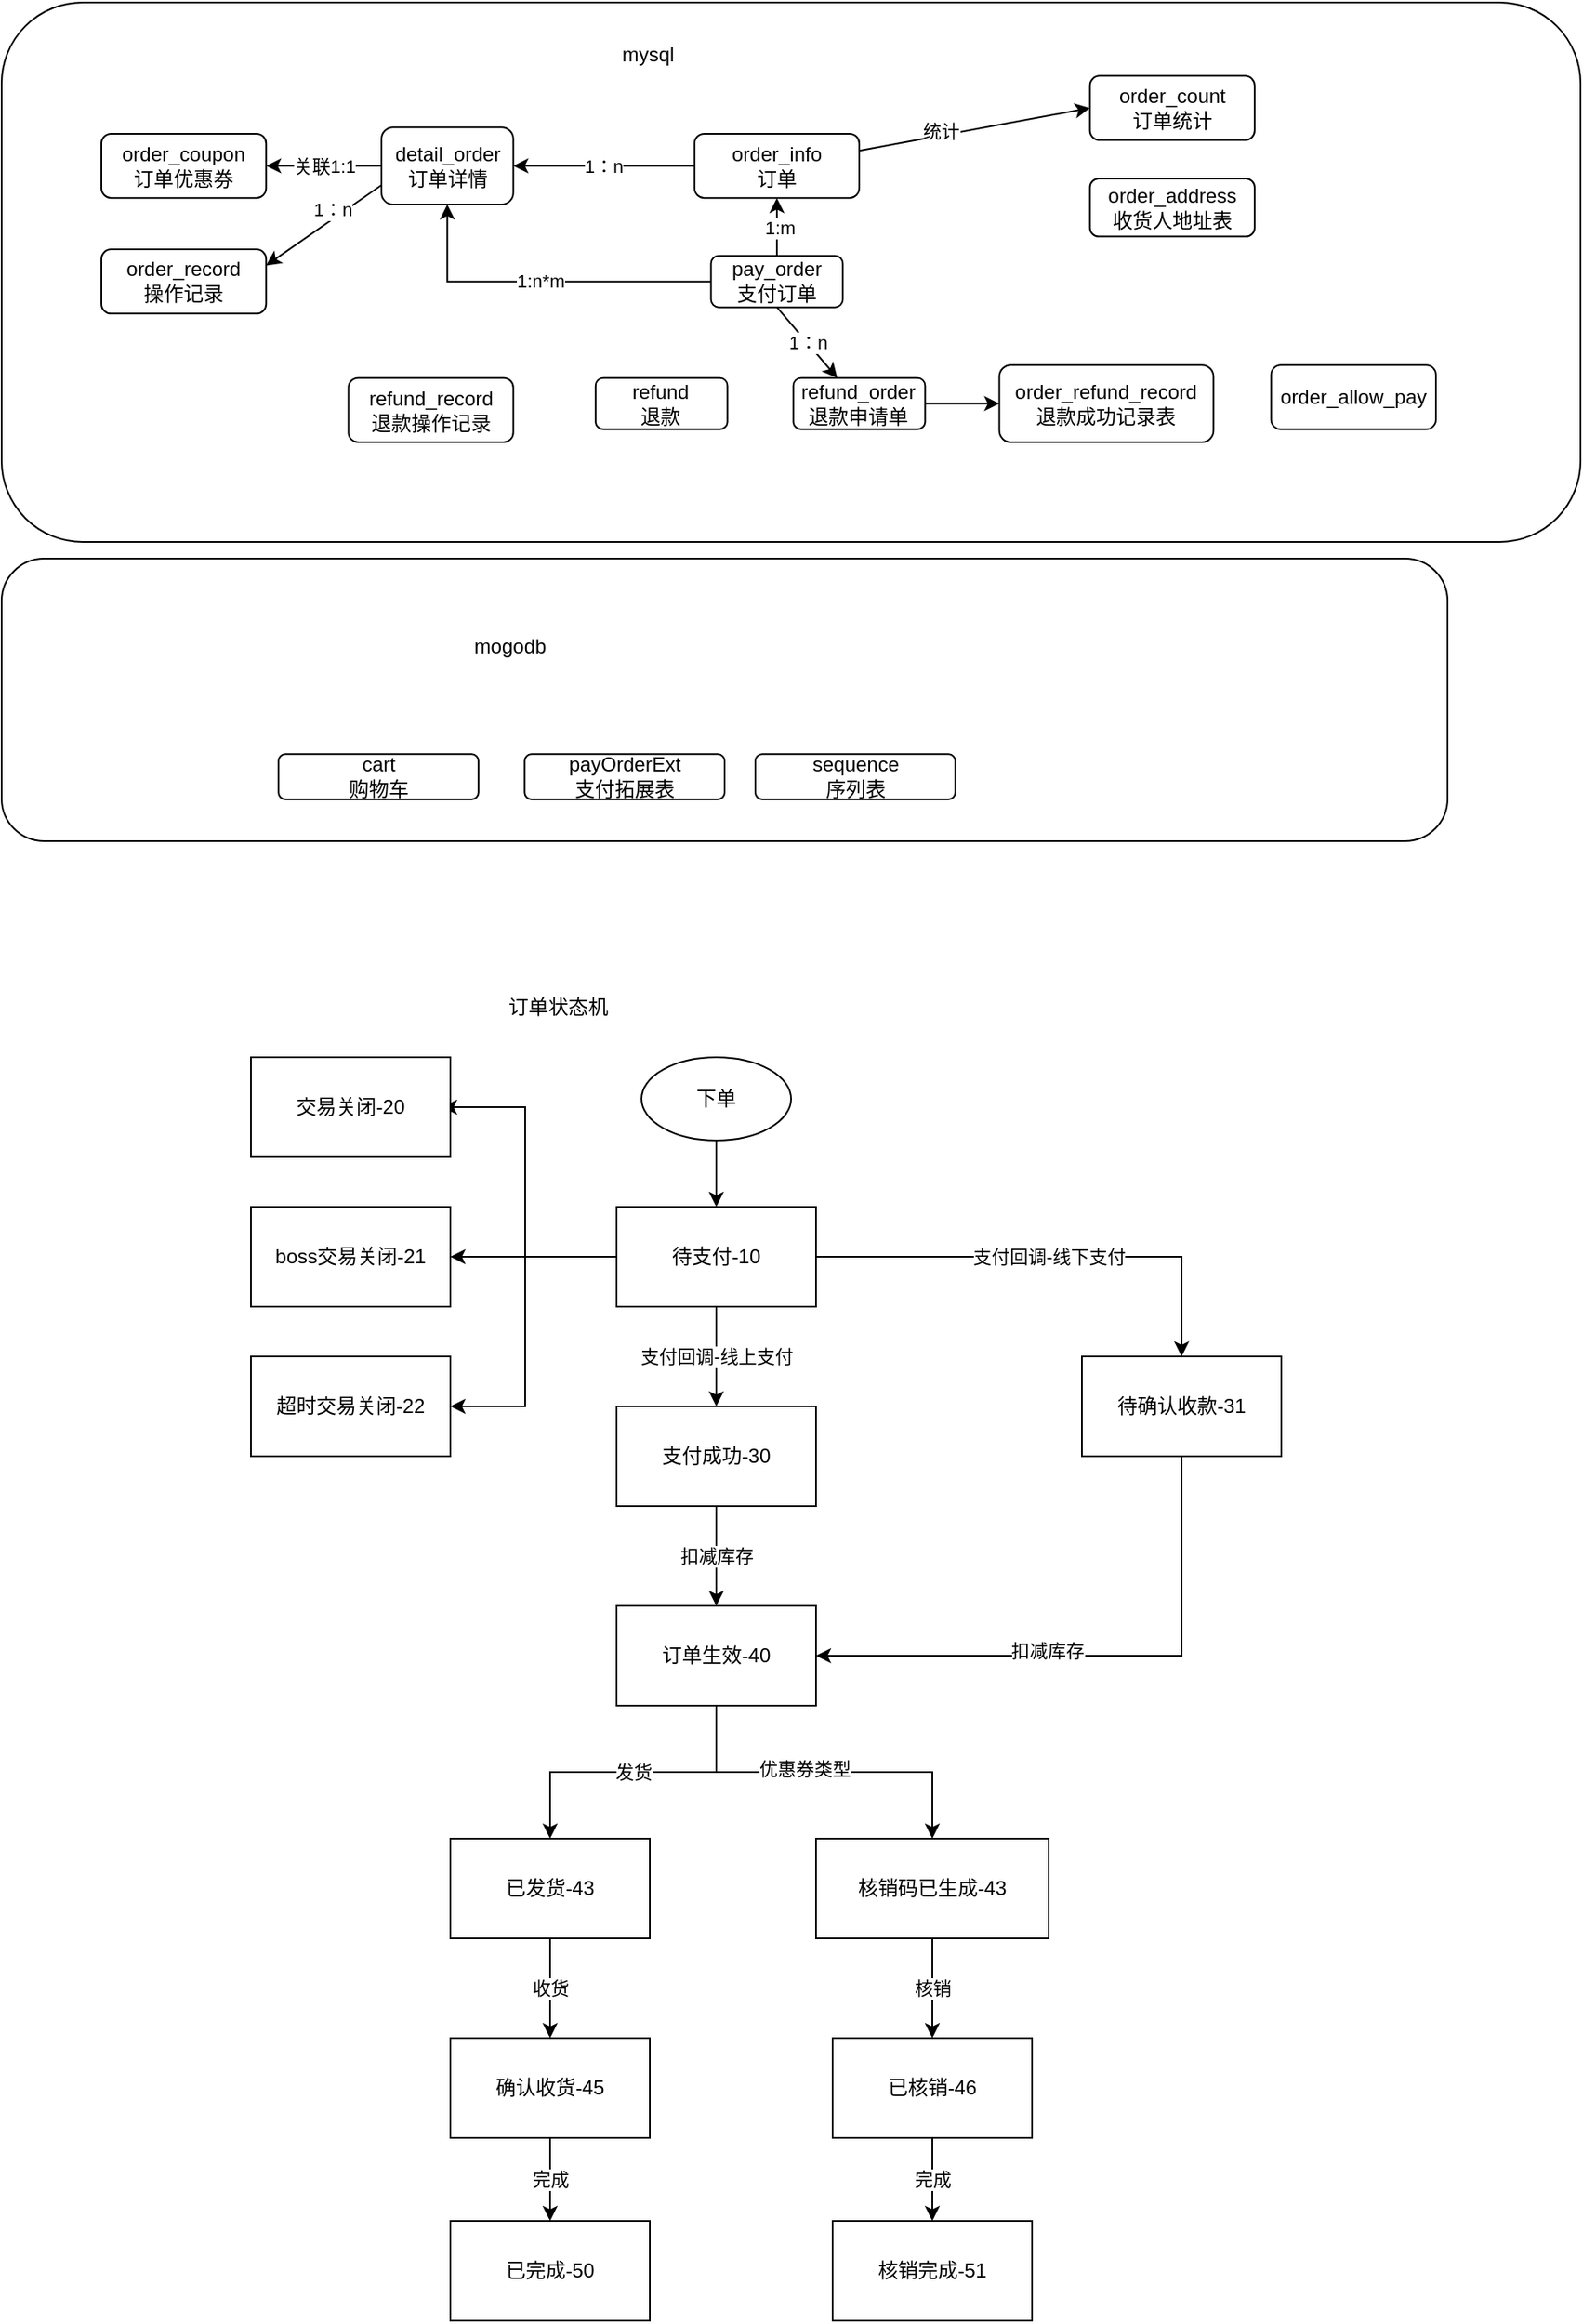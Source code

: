 <mxfile version="15.9.6" type="github">
  <diagram id="EWTMvo6TOPglx_T6JL5v" name="Page-1">
    <mxGraphModel dx="1135" dy="665" grid="1" gridSize="10" guides="1" tooltips="1" connect="1" arrows="1" fold="1" page="1" pageScale="1" pageWidth="1169" pageHeight="1654" math="0" shadow="0">
      <root>
        <mxCell id="0" />
        <mxCell id="1" parent="0" />
        <mxCell id="YO0xK3QG9ak5ILaGwRV--3" value="" style="group" parent="1" vertex="1" connectable="0">
          <mxGeometry x="120" y="40" width="870" height="300" as="geometry" />
        </mxCell>
        <mxCell id="YO0xK3QG9ak5ILaGwRV--30" value="" style="rounded=1;whiteSpace=wrap;html=1;" parent="YO0xK3QG9ak5ILaGwRV--3" vertex="1">
          <mxGeometry x="-80" y="-24.56" width="950" height="324.56" as="geometry" />
        </mxCell>
        <mxCell id="YO0xK3QG9ak5ILaGwRV--1" value="" style="group" parent="YO0xK3QG9ak5ILaGwRV--3" vertex="1" connectable="0">
          <mxGeometry x="-20" y="19.65" width="803" height="220.35" as="geometry" />
        </mxCell>
        <mxCell id="30Ag1pgipsQYN-MuEO8W-1" value="detail_order&lt;br&gt;订单详情" style="rounded=1;whiteSpace=wrap;html=1;direction=south;" parent="YO0xK3QG9ak5ILaGwRV--1" vertex="1">
          <mxGeometry x="168.531" y="30.926" width="79.309" height="46.389" as="geometry" />
        </mxCell>
        <mxCell id="30Ag1pgipsQYN-MuEO8W-2" value="order_address&lt;br&gt;收货人地址表" style="rounded=1;whiteSpace=wrap;html=1;" parent="YO0xK3QG9ak5ILaGwRV--1" vertex="1">
          <mxGeometry x="594.815" y="61.853" width="99.136" height="34.792" as="geometry" />
        </mxCell>
        <mxCell id="30Ag1pgipsQYN-MuEO8W-3" value="order_allow_pay" style="rounded=1;whiteSpace=wrap;html=1;" parent="YO0xK3QG9ak5ILaGwRV--1" vertex="1">
          <mxGeometry x="703.864" y="173.961" width="99.136" height="38.658" as="geometry" />
        </mxCell>
        <mxCell id="30Ag1pgipsQYN-MuEO8W-4" value="order_count&lt;br&gt;订单统计" style="rounded=1;whiteSpace=wrap;html=1;" parent="YO0xK3QG9ak5ILaGwRV--1" vertex="1">
          <mxGeometry x="594.815" width="99.136" height="38.658" as="geometry" />
        </mxCell>
        <mxCell id="30Ag1pgipsQYN-MuEO8W-5" value="order_coupon&lt;br&gt;订单优惠券" style="rounded=1;whiteSpace=wrap;html=1;" parent="YO0xK3QG9ak5ILaGwRV--1" vertex="1">
          <mxGeometry y="34.792" width="99.136" height="38.658" as="geometry" />
        </mxCell>
        <mxCell id="30Ag1pgipsQYN-MuEO8W-20" value="关联1:1" style="edgeStyle=none;rounded=0;orthogonalLoop=1;jettySize=auto;html=1;exitX=0.5;exitY=1;exitDx=0;exitDy=0;entryX=1;entryY=0.5;entryDx=0;entryDy=0;" parent="YO0xK3QG9ak5ILaGwRV--1" source="30Ag1pgipsQYN-MuEO8W-1" target="30Ag1pgipsQYN-MuEO8W-5" edge="1">
          <mxGeometry relative="1" as="geometry" />
        </mxCell>
        <mxCell id="30Ag1pgipsQYN-MuEO8W-19" style="edgeStyle=none;rounded=0;orthogonalLoop=1;jettySize=auto;html=1;entryX=0;entryY=0.5;entryDx=0;entryDy=0;" parent="YO0xK3QG9ak5ILaGwRV--1" source="30Ag1pgipsQYN-MuEO8W-6" target="30Ag1pgipsQYN-MuEO8W-4" edge="1">
          <mxGeometry relative="1" as="geometry" />
        </mxCell>
        <mxCell id="30Ag1pgipsQYN-MuEO8W-21" value="统计" style="edgeLabel;html=1;align=center;verticalAlign=middle;resizable=0;points=[];" parent="30Ag1pgipsQYN-MuEO8W-19" vertex="1" connectable="0">
          <mxGeometry x="-0.289" y="3" relative="1" as="geometry">
            <mxPoint as="offset" />
          </mxGeometry>
        </mxCell>
        <mxCell id="30Ag1pgipsQYN-MuEO8W-25" value="1：n" style="edgeStyle=none;rounded=0;orthogonalLoop=1;jettySize=auto;html=1;exitX=0;exitY=0.5;exitDx=0;exitDy=0;entryX=0.5;entryY=0;entryDx=0;entryDy=0;" parent="YO0xK3QG9ak5ILaGwRV--1" source="30Ag1pgipsQYN-MuEO8W-6" target="30Ag1pgipsQYN-MuEO8W-1" edge="1">
          <mxGeometry relative="1" as="geometry">
            <Array as="points">
              <mxPoint x="307.321" y="54.121" />
            </Array>
          </mxGeometry>
        </mxCell>
        <mxCell id="30Ag1pgipsQYN-MuEO8W-6" value="order_info&lt;br&gt;订单" style="rounded=1;whiteSpace=wrap;html=1;" parent="YO0xK3QG9ak5ILaGwRV--1" vertex="1">
          <mxGeometry x="356.889" y="34.792" width="99.136" height="38.658" as="geometry" />
        </mxCell>
        <mxCell id="30Ag1pgipsQYN-MuEO8W-7" value="order_record&lt;br&gt;操作记录" style="rounded=1;whiteSpace=wrap;html=1;" parent="YO0xK3QG9ak5ILaGwRV--1" vertex="1">
          <mxGeometry y="104.376" width="99.136" height="38.658" as="geometry" />
        </mxCell>
        <mxCell id="30Ag1pgipsQYN-MuEO8W-23" value="1：n" style="edgeStyle=none;rounded=0;orthogonalLoop=1;jettySize=auto;html=1;exitX=0.75;exitY=1;exitDx=0;exitDy=0;entryX=1;entryY=0.25;entryDx=0;entryDy=0;" parent="YO0xK3QG9ak5ILaGwRV--1" source="30Ag1pgipsQYN-MuEO8W-1" target="30Ag1pgipsQYN-MuEO8W-7" edge="1">
          <mxGeometry x="-0.239" y="-5" relative="1" as="geometry">
            <mxPoint as="offset" />
          </mxGeometry>
        </mxCell>
        <mxCell id="30Ag1pgipsQYN-MuEO8W-8" value="order_refund_record&lt;br&gt;退款成功记录表" style="rounded=1;whiteSpace=wrap;html=1;" parent="YO0xK3QG9ak5ILaGwRV--1" vertex="1">
          <mxGeometry x="540.29" y="173.961" width="128.877" height="46.389" as="geometry" />
        </mxCell>
        <mxCell id="V0exd360Og3imyfxgmil-1" style="edgeStyle=orthogonalEdgeStyle;rounded=0;orthogonalLoop=1;jettySize=auto;html=1;exitX=0.5;exitY=0;exitDx=0;exitDy=0;entryX=0.5;entryY=1;entryDx=0;entryDy=0;" parent="YO0xK3QG9ak5ILaGwRV--1" source="30Ag1pgipsQYN-MuEO8W-9" target="30Ag1pgipsQYN-MuEO8W-6" edge="1">
          <mxGeometry relative="1" as="geometry" />
        </mxCell>
        <mxCell id="V0exd360Og3imyfxgmil-2" value="1:m" style="edgeLabel;html=1;align=center;verticalAlign=middle;resizable=0;points=[];" parent="V0exd360Og3imyfxgmil-1" vertex="1" connectable="0">
          <mxGeometry x="-0.029" y="-1" relative="1" as="geometry">
            <mxPoint as="offset" />
          </mxGeometry>
        </mxCell>
        <mxCell id="V0exd360Og3imyfxgmil-4" value="1:n*m" style="edgeStyle=orthogonalEdgeStyle;rounded=0;orthogonalLoop=1;jettySize=auto;html=1;exitX=0;exitY=0.5;exitDx=0;exitDy=0;" parent="YO0xK3QG9ak5ILaGwRV--1" source="30Ag1pgipsQYN-MuEO8W-9" target="30Ag1pgipsQYN-MuEO8W-1" edge="1">
          <mxGeometry relative="1" as="geometry" />
        </mxCell>
        <mxCell id="30Ag1pgipsQYN-MuEO8W-9" value="pay_order&lt;br&gt;支付订单" style="rounded=1;whiteSpace=wrap;html=1;" parent="YO0xK3QG9ak5ILaGwRV--1" vertex="1">
          <mxGeometry x="366.802" y="108.242" width="79.309" height="30.926" as="geometry" />
        </mxCell>
        <mxCell id="30Ag1pgipsQYN-MuEO8W-10" value="refund&lt;br&gt;退款" style="rounded=1;whiteSpace=wrap;html=1;" parent="YO0xK3QG9ak5ILaGwRV--1" vertex="1">
          <mxGeometry x="297.407" y="181.692" width="79.309" height="30.926" as="geometry" />
        </mxCell>
        <mxCell id="30Ag1pgipsQYN-MuEO8W-30" style="edgeStyle=none;rounded=0;orthogonalLoop=1;jettySize=auto;html=1;exitX=1;exitY=0.5;exitDx=0;exitDy=0;" parent="YO0xK3QG9ak5ILaGwRV--1" source="30Ag1pgipsQYN-MuEO8W-11" target="30Ag1pgipsQYN-MuEO8W-8" edge="1">
          <mxGeometry relative="1" as="geometry" />
        </mxCell>
        <mxCell id="30Ag1pgipsQYN-MuEO8W-11" value="refund_order&lt;br&gt;退款申请单" style="rounded=1;whiteSpace=wrap;html=1;" parent="YO0xK3QG9ak5ILaGwRV--1" vertex="1">
          <mxGeometry x="416.37" y="181.692" width="79.309" height="30.926" as="geometry" />
        </mxCell>
        <mxCell id="30Ag1pgipsQYN-MuEO8W-29" value="1：n" style="edgeStyle=none;rounded=0;orthogonalLoop=1;jettySize=auto;html=1;exitX=0.5;exitY=1;exitDx=0;exitDy=0;" parent="YO0xK3QG9ak5ILaGwRV--1" source="30Ag1pgipsQYN-MuEO8W-9" target="30Ag1pgipsQYN-MuEO8W-11" edge="1">
          <mxGeometry relative="1" as="geometry" />
        </mxCell>
        <mxCell id="30Ag1pgipsQYN-MuEO8W-12" value="refund_record&lt;br&gt;退款操作记录" style="rounded=1;whiteSpace=wrap;html=1;" parent="YO0xK3QG9ak5ILaGwRV--1" vertex="1">
          <mxGeometry x="148.704" y="181.692" width="99.136" height="38.658" as="geometry" />
        </mxCell>
        <mxCell id="YO0xK3QG9ak5ILaGwRV--2" value="mysql" style="text;html=1;strokeColor=none;fillColor=none;align=center;verticalAlign=middle;whiteSpace=wrap;rounded=0;" parent="YO0xK3QG9ak5ILaGwRV--3" vertex="1">
          <mxGeometry x="280.333" width="58.0" height="14.737" as="geometry" />
        </mxCell>
        <mxCell id="V0exd360Og3imyfxgmil-31" value="" style="group" parent="1" vertex="1" connectable="0">
          <mxGeometry x="40" y="350" width="870" height="170" as="geometry" />
        </mxCell>
        <mxCell id="YO0xK3QG9ak5ILaGwRV--55" value="" style="rounded=1;whiteSpace=wrap;html=1;" parent="V0exd360Og3imyfxgmil-31" vertex="1">
          <mxGeometry width="870" height="170" as="geometry" />
        </mxCell>
        <mxCell id="YO0xK3QG9ak5ILaGwRV--25" value="cart&lt;br&gt;购物车" style="rounded=1;whiteSpace=wrap;html=1;" parent="V0exd360Og3imyfxgmil-31" vertex="1">
          <mxGeometry x="166.596" y="117.64" width="120.319" height="27.2" as="geometry" />
        </mxCell>
        <mxCell id="YO0xK3QG9ak5ILaGwRV--26" value="payOrderExt&lt;br&gt;支付拓展表" style="rounded=1;whiteSpace=wrap;html=1;" parent="V0exd360Og3imyfxgmil-31" vertex="1">
          <mxGeometry x="314.681" y="117.64" width="120.319" height="27.2" as="geometry" />
        </mxCell>
        <mxCell id="YO0xK3QG9ak5ILaGwRV--27" value="sequence&lt;br&gt;序列表" style="rounded=1;whiteSpace=wrap;html=1;" parent="V0exd360Og3imyfxgmil-31" vertex="1">
          <mxGeometry x="453.511" y="117.64" width="120.319" height="27.2" as="geometry" />
        </mxCell>
        <mxCell id="YO0xK3QG9ak5ILaGwRV--56" value="mogodb" style="text;html=1;strokeColor=none;fillColor=none;align=center;verticalAlign=middle;whiteSpace=wrap;rounded=0;" parent="V0exd360Og3imyfxgmil-31" vertex="1">
          <mxGeometry x="277.66" y="42.84" width="55.532" height="20.4" as="geometry" />
        </mxCell>
        <mxCell id="V0exd360Og3imyfxgmil-42" value="" style="group" parent="1" vertex="1" connectable="0">
          <mxGeometry x="190" y="610" width="545" height="800" as="geometry" />
        </mxCell>
        <mxCell id="V0exd360Og3imyfxgmil-5" value="下单" style="ellipse;whiteSpace=wrap;html=1;" parent="V0exd360Og3imyfxgmil-42" vertex="1">
          <mxGeometry x="235" y="40" width="90" height="50" as="geometry" />
        </mxCell>
        <mxCell id="V0exd360Og3imyfxgmil-17" value="" style="edgeStyle=orthogonalEdgeStyle;rounded=0;orthogonalLoop=1;jettySize=auto;html=1;" parent="V0exd360Og3imyfxgmil-42" edge="1">
          <mxGeometry relative="1" as="geometry">
            <mxPoint x="215" y="160" as="sourcePoint" />
            <mxPoint x="115" y="70" as="targetPoint" />
            <Array as="points">
              <mxPoint x="165" y="160" />
              <mxPoint x="165" y="70" />
            </Array>
          </mxGeometry>
        </mxCell>
        <mxCell id="V0exd360Og3imyfxgmil-19" value="" style="edgeStyle=orthogonalEdgeStyle;rounded=0;orthogonalLoop=1;jettySize=auto;html=1;entryX=1;entryY=0.5;entryDx=0;entryDy=0;" parent="V0exd360Og3imyfxgmil-42" target="V0exd360Og3imyfxgmil-18" edge="1">
          <mxGeometry relative="1" as="geometry">
            <mxPoint x="215" y="160" as="sourcePoint" />
            <mxPoint x="105" y="290" as="targetPoint" />
            <Array as="points">
              <mxPoint x="165" y="160" />
              <mxPoint x="165" y="250" />
            </Array>
          </mxGeometry>
        </mxCell>
        <mxCell id="V0exd360Og3imyfxgmil-6" value="待支付-10" style="whiteSpace=wrap;html=1;" parent="V0exd360Og3imyfxgmil-42" vertex="1">
          <mxGeometry x="220" y="130" width="120" height="60" as="geometry" />
        </mxCell>
        <mxCell id="V0exd360Og3imyfxgmil-7" value="" style="edgeStyle=orthogonalEdgeStyle;rounded=0;orthogonalLoop=1;jettySize=auto;html=1;" parent="V0exd360Og3imyfxgmil-42" source="V0exd360Og3imyfxgmil-5" target="V0exd360Og3imyfxgmil-6" edge="1">
          <mxGeometry relative="1" as="geometry" />
        </mxCell>
        <mxCell id="V0exd360Og3imyfxgmil-11" value="支付成功-30" style="whiteSpace=wrap;html=1;" parent="V0exd360Og3imyfxgmil-42" vertex="1">
          <mxGeometry x="220" y="250" width="120" height="60" as="geometry" />
        </mxCell>
        <mxCell id="V0exd360Og3imyfxgmil-12" value="支付回调-线上支付" style="edgeStyle=orthogonalEdgeStyle;rounded=0;orthogonalLoop=1;jettySize=auto;html=1;" parent="V0exd360Og3imyfxgmil-42" source="V0exd360Og3imyfxgmil-6" target="V0exd360Og3imyfxgmil-11" edge="1">
          <mxGeometry relative="1" as="geometry" />
        </mxCell>
        <mxCell id="V0exd360Og3imyfxgmil-13" value="boss交易关闭-21" style="whiteSpace=wrap;html=1;" parent="V0exd360Og3imyfxgmil-42" vertex="1">
          <mxGeometry y="130" width="120" height="60" as="geometry" />
        </mxCell>
        <mxCell id="V0exd360Og3imyfxgmil-14" value="" style="edgeStyle=orthogonalEdgeStyle;rounded=0;orthogonalLoop=1;jettySize=auto;html=1;" parent="V0exd360Og3imyfxgmil-42" source="V0exd360Og3imyfxgmil-6" target="V0exd360Og3imyfxgmil-13" edge="1">
          <mxGeometry relative="1" as="geometry" />
        </mxCell>
        <mxCell id="V0exd360Og3imyfxgmil-15" value="交易关闭-20" style="whiteSpace=wrap;html=1;" parent="V0exd360Og3imyfxgmil-42" vertex="1">
          <mxGeometry y="40" width="120" height="60" as="geometry" />
        </mxCell>
        <mxCell id="V0exd360Og3imyfxgmil-18" value="&lt;span&gt;超时交易关闭-22&lt;/span&gt;" style="whiteSpace=wrap;html=1;" parent="V0exd360Og3imyfxgmil-42" vertex="1">
          <mxGeometry y="220" width="120" height="60" as="geometry" />
        </mxCell>
        <mxCell id="V0exd360Og3imyfxgmil-22" value="订单生效-40" style="whiteSpace=wrap;html=1;" parent="V0exd360Og3imyfxgmil-42" vertex="1">
          <mxGeometry x="220" y="370" width="120" height="60" as="geometry" />
        </mxCell>
        <mxCell id="V0exd360Og3imyfxgmil-23" value="扣减库存" style="edgeStyle=orthogonalEdgeStyle;rounded=0;orthogonalLoop=1;jettySize=auto;html=1;" parent="V0exd360Og3imyfxgmil-42" source="V0exd360Og3imyfxgmil-11" target="V0exd360Og3imyfxgmil-22" edge="1">
          <mxGeometry relative="1" as="geometry" />
        </mxCell>
        <mxCell id="V0exd360Og3imyfxgmil-26" value="已发货-43" style="whiteSpace=wrap;html=1;" parent="V0exd360Og3imyfxgmil-42" vertex="1">
          <mxGeometry x="120" y="510" width="120" height="60" as="geometry" />
        </mxCell>
        <mxCell id="V0exd360Og3imyfxgmil-27" value="发货" style="edgeStyle=orthogonalEdgeStyle;rounded=0;orthogonalLoop=1;jettySize=auto;html=1;" parent="V0exd360Og3imyfxgmil-42" source="V0exd360Og3imyfxgmil-22" target="V0exd360Og3imyfxgmil-26" edge="1">
          <mxGeometry relative="1" as="geometry" />
        </mxCell>
        <mxCell id="V0exd360Og3imyfxgmil-29" value="核销码已生成-43" style="whiteSpace=wrap;html=1;" parent="V0exd360Og3imyfxgmil-42" vertex="1">
          <mxGeometry x="340" y="510" width="140" height="60" as="geometry" />
        </mxCell>
        <mxCell id="V0exd360Og3imyfxgmil-30" value="" style="edgeStyle=orthogonalEdgeStyle;rounded=0;orthogonalLoop=1;jettySize=auto;html=1;" parent="V0exd360Og3imyfxgmil-42" source="V0exd360Og3imyfxgmil-22" target="V0exd360Og3imyfxgmil-29" edge="1">
          <mxGeometry relative="1" as="geometry" />
        </mxCell>
        <mxCell id="V0exd360Og3imyfxgmil-32" value="优惠券类型" style="edgeLabel;html=1;align=center;verticalAlign=middle;resizable=0;points=[];" parent="V0exd360Og3imyfxgmil-30" vertex="1" connectable="0">
          <mxGeometry x="-0.116" y="2" relative="1" as="geometry">
            <mxPoint as="offset" />
          </mxGeometry>
        </mxCell>
        <mxCell id="V0exd360Og3imyfxgmil-33" value="确认收货-45" style="whiteSpace=wrap;html=1;" parent="V0exd360Og3imyfxgmil-42" vertex="1">
          <mxGeometry x="120" y="630" width="120" height="60" as="geometry" />
        </mxCell>
        <mxCell id="V0exd360Og3imyfxgmil-34" value="收货" style="edgeStyle=orthogonalEdgeStyle;rounded=0;orthogonalLoop=1;jettySize=auto;html=1;" parent="V0exd360Og3imyfxgmil-42" source="V0exd360Og3imyfxgmil-26" target="V0exd360Og3imyfxgmil-33" edge="1">
          <mxGeometry relative="1" as="geometry" />
        </mxCell>
        <mxCell id="V0exd360Og3imyfxgmil-35" value="已完成-50" style="whiteSpace=wrap;html=1;" parent="V0exd360Og3imyfxgmil-42" vertex="1">
          <mxGeometry x="120" y="740" width="120" height="60" as="geometry" />
        </mxCell>
        <mxCell id="V0exd360Og3imyfxgmil-36" value="完成" style="edgeStyle=orthogonalEdgeStyle;rounded=0;orthogonalLoop=1;jettySize=auto;html=1;" parent="V0exd360Og3imyfxgmil-42" source="V0exd360Og3imyfxgmil-33" target="V0exd360Og3imyfxgmil-35" edge="1">
          <mxGeometry relative="1" as="geometry" />
        </mxCell>
        <mxCell id="V0exd360Og3imyfxgmil-37" value="已核销-46" style="whiteSpace=wrap;html=1;" parent="V0exd360Og3imyfxgmil-42" vertex="1">
          <mxGeometry x="350" y="630" width="120" height="60" as="geometry" />
        </mxCell>
        <mxCell id="V0exd360Og3imyfxgmil-38" value="核销" style="edgeStyle=orthogonalEdgeStyle;rounded=0;orthogonalLoop=1;jettySize=auto;html=1;" parent="V0exd360Og3imyfxgmil-42" source="V0exd360Og3imyfxgmil-29" target="V0exd360Og3imyfxgmil-37" edge="1">
          <mxGeometry relative="1" as="geometry" />
        </mxCell>
        <mxCell id="V0exd360Og3imyfxgmil-39" value="核销完成-51" style="whiteSpace=wrap;html=1;" parent="V0exd360Og3imyfxgmil-42" vertex="1">
          <mxGeometry x="350" y="740" width="120" height="60" as="geometry" />
        </mxCell>
        <mxCell id="V0exd360Og3imyfxgmil-40" value="完成" style="edgeStyle=orthogonalEdgeStyle;rounded=0;orthogonalLoop=1;jettySize=auto;html=1;" parent="V0exd360Og3imyfxgmil-42" source="V0exd360Og3imyfxgmil-37" target="V0exd360Og3imyfxgmil-39" edge="1">
          <mxGeometry relative="1" as="geometry" />
        </mxCell>
        <mxCell id="V0exd360Og3imyfxgmil-41" value="订单状态机" style="text;html=1;strokeColor=none;fillColor=none;align=center;verticalAlign=middle;whiteSpace=wrap;rounded=0;" parent="V0exd360Og3imyfxgmil-42" vertex="1">
          <mxGeometry x="140" width="90" height="20" as="geometry" />
        </mxCell>
        <mxCell id="V0exd360Og3imyfxgmil-8" value="待确认收款-31" style="whiteSpace=wrap;html=1;" parent="1" vertex="1">
          <mxGeometry x="690" y="830" width="120" height="60" as="geometry" />
        </mxCell>
        <mxCell id="V0exd360Og3imyfxgmil-9" value="支付回调-线下支付" style="edgeStyle=orthogonalEdgeStyle;rounded=0;orthogonalLoop=1;jettySize=auto;html=1;entryX=0.5;entryY=0;entryDx=0;entryDy=0;" parent="1" source="V0exd360Og3imyfxgmil-6" target="V0exd360Og3imyfxgmil-8" edge="1">
          <mxGeometry relative="1" as="geometry">
            <mxPoint x="645" y="770" as="targetPoint" />
          </mxGeometry>
        </mxCell>
        <mxCell id="yU8gpoQ5Goe1lLNAa7sQ-3" style="edgeStyle=orthogonalEdgeStyle;rounded=0;orthogonalLoop=1;jettySize=auto;html=1;exitX=0.5;exitY=1;exitDx=0;exitDy=0;entryX=1;entryY=0.5;entryDx=0;entryDy=0;" edge="1" parent="1" source="V0exd360Og3imyfxgmil-8" target="V0exd360Og3imyfxgmil-22">
          <mxGeometry relative="1" as="geometry" />
        </mxCell>
        <mxCell id="yU8gpoQ5Goe1lLNAa7sQ-4" value="扣减库存" style="edgeLabel;html=1;align=center;verticalAlign=middle;resizable=0;points=[];" vertex="1" connectable="0" parent="yU8gpoQ5Goe1lLNAa7sQ-3">
          <mxGeometry x="0.182" y="-3" relative="1" as="geometry">
            <mxPoint as="offset" />
          </mxGeometry>
        </mxCell>
      </root>
    </mxGraphModel>
  </diagram>
</mxfile>
